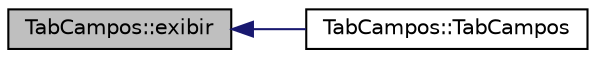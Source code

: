 digraph "TabCampos::exibir"
{
  edge [fontname="Helvetica",fontsize="10",labelfontname="Helvetica",labelfontsize="10"];
  node [fontname="Helvetica",fontsize="10",shape=record];
  rankdir="LR";
  Node24 [label="TabCampos::exibir",height=0.2,width=0.4,color="black", fillcolor="grey75", style="filled", fontcolor="black"];
  Node24 -> Node25 [dir="back",color="midnightblue",fontsize="10",style="solid",fontname="Helvetica"];
  Node25 [label="TabCampos::TabCampos",height=0.2,width=0.4,color="black", fillcolor="white", style="filled",URL="$class_tab_campos.html#ae3da19802776620e58cef4b6a430a354"];
}
